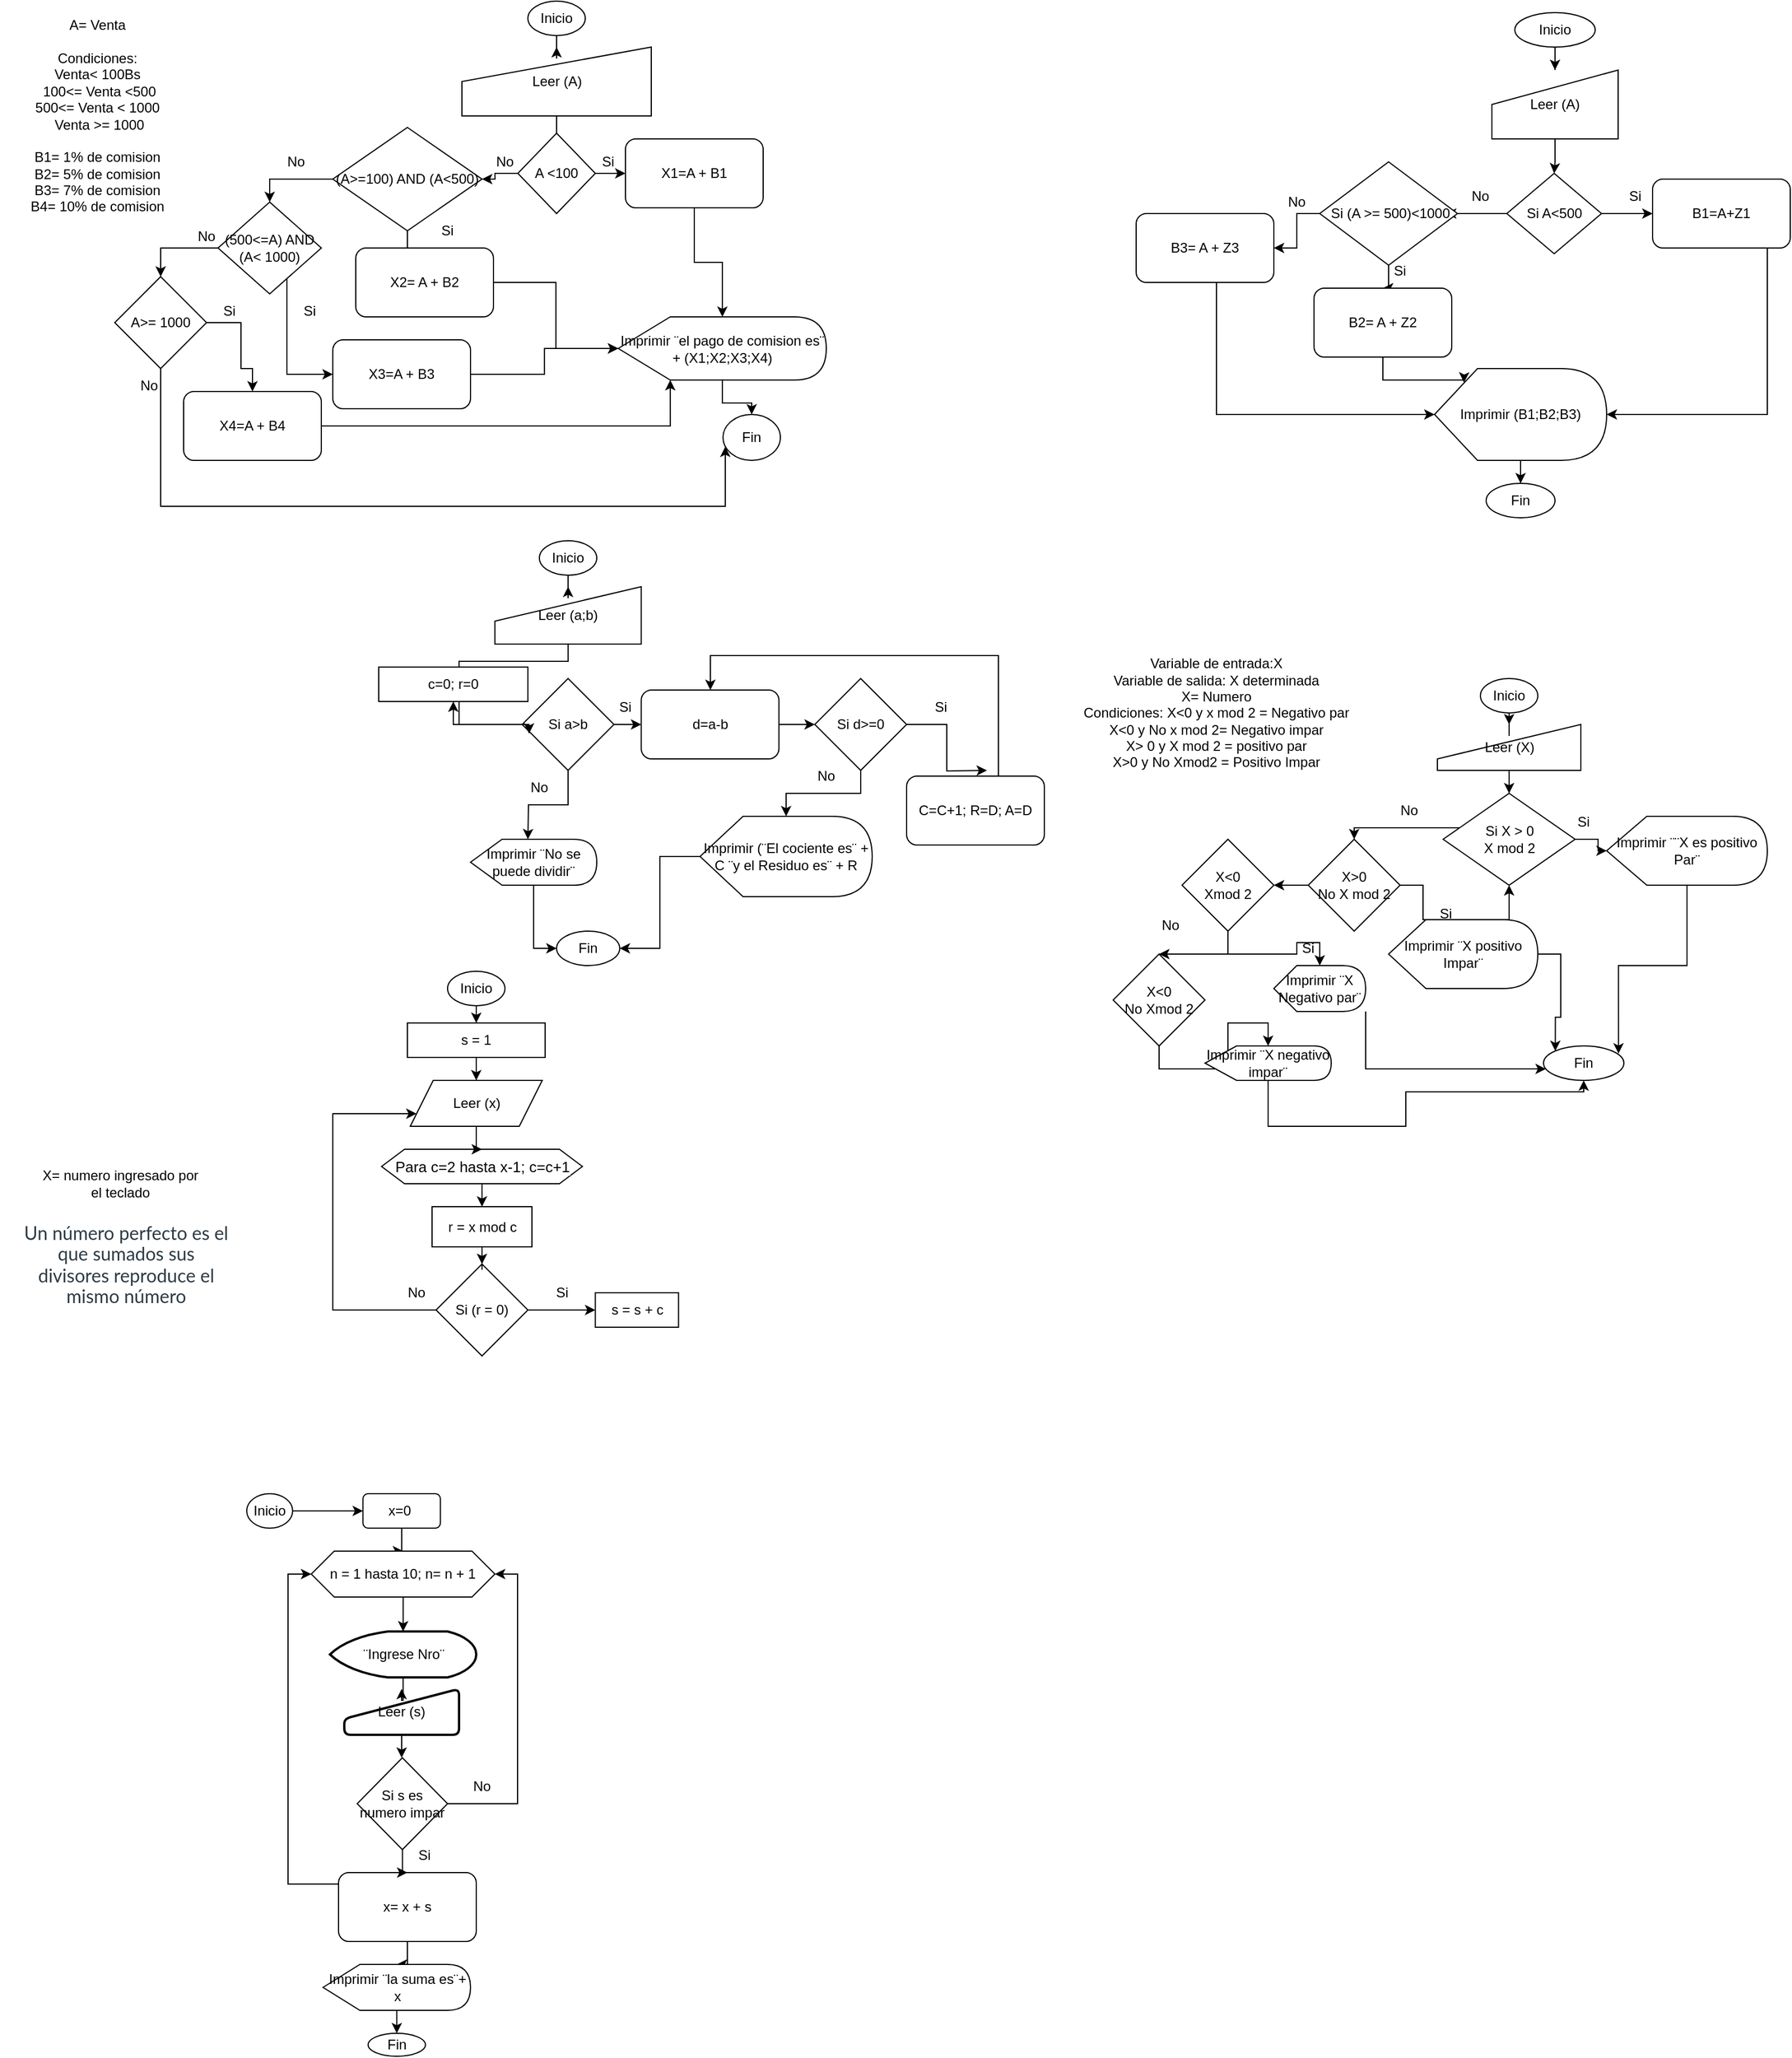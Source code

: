 <mxfile version="16.6.6" type="github">
  <diagram id="kgpKYQtTHZ0yAKxKKP6v" name="Page-1">
    <mxGraphModel dx="2444" dy="422" grid="1" gridSize="10" guides="1" tooltips="1" connect="1" arrows="1" fold="1" page="1" pageScale="1" pageWidth="850" pageHeight="1100" math="0" shadow="0">
      <root>
        <mxCell id="0" />
        <mxCell id="1" parent="0" />
        <mxCell id="ByjbVsPNWMyPK0oeUUoG-3" value="" style="edgeStyle=orthogonalEdgeStyle;rounded=0;orthogonalLoop=1;jettySize=auto;html=1;" parent="1" source="ByjbVsPNWMyPK0oeUUoG-1" target="ByjbVsPNWMyPK0oeUUoG-2" edge="1">
          <mxGeometry relative="1" as="geometry" />
        </mxCell>
        <mxCell id="ByjbVsPNWMyPK0oeUUoG-1" value="Inicio" style="ellipse;whiteSpace=wrap;html=1;" parent="1" vertex="1">
          <mxGeometry x="350" y="10" width="70" height="30" as="geometry" />
        </mxCell>
        <mxCell id="ByjbVsPNWMyPK0oeUUoG-5" value="" style="edgeStyle=orthogonalEdgeStyle;rounded=0;orthogonalLoop=1;jettySize=auto;html=1;" parent="1" source="ByjbVsPNWMyPK0oeUUoG-2" target="ByjbVsPNWMyPK0oeUUoG-4" edge="1">
          <mxGeometry relative="1" as="geometry" />
        </mxCell>
        <mxCell id="ByjbVsPNWMyPK0oeUUoG-2" value="Leer (A)" style="shape=manualInput;whiteSpace=wrap;html=1;" parent="1" vertex="1">
          <mxGeometry x="330" y="60" width="110" height="60" as="geometry" />
        </mxCell>
        <mxCell id="ByjbVsPNWMyPK0oeUUoG-7" value="" style="edgeStyle=orthogonalEdgeStyle;rounded=0;orthogonalLoop=1;jettySize=auto;html=1;" parent="1" source="ByjbVsPNWMyPK0oeUUoG-4" target="ByjbVsPNWMyPK0oeUUoG-6" edge="1">
          <mxGeometry relative="1" as="geometry" />
        </mxCell>
        <mxCell id="ByjbVsPNWMyPK0oeUUoG-9" value="" style="edgeStyle=orthogonalEdgeStyle;rounded=0;orthogonalLoop=1;jettySize=auto;html=1;" parent="1" source="ByjbVsPNWMyPK0oeUUoG-4" edge="1">
          <mxGeometry relative="1" as="geometry">
            <mxPoint x="290" y="185" as="targetPoint" />
          </mxGeometry>
        </mxCell>
        <mxCell id="ByjbVsPNWMyPK0oeUUoG-4" value="Si A&amp;lt;500" style="rhombus;whiteSpace=wrap;html=1;" parent="1" vertex="1">
          <mxGeometry x="343" y="150" width="82.5" height="70" as="geometry" />
        </mxCell>
        <mxCell id="ByjbVsPNWMyPK0oeUUoG-26" style="edgeStyle=orthogonalEdgeStyle;rounded=0;orthogonalLoop=1;jettySize=auto;html=1;entryX=1;entryY=0.5;entryDx=0;entryDy=0;entryPerimeter=0;" parent="1" source="ByjbVsPNWMyPK0oeUUoG-6" target="ByjbVsPNWMyPK0oeUUoG-22" edge="1">
          <mxGeometry relative="1" as="geometry">
            <Array as="points">
              <mxPoint x="570" y="360" />
            </Array>
          </mxGeometry>
        </mxCell>
        <mxCell id="ByjbVsPNWMyPK0oeUUoG-6" value="B1=A+Z1" style="rounded=1;whiteSpace=wrap;html=1;" parent="1" vertex="1">
          <mxGeometry x="470" y="155" width="120" height="60" as="geometry" />
        </mxCell>
        <mxCell id="ByjbVsPNWMyPK0oeUUoG-10" value="No" style="text;html=1;strokeColor=none;fillColor=none;align=center;verticalAlign=middle;whiteSpace=wrap;rounded=0;" parent="1" vertex="1">
          <mxGeometry x="290" y="155" width="60" height="30" as="geometry" />
        </mxCell>
        <mxCell id="ByjbVsPNWMyPK0oeUUoG-12" value="Si" style="text;html=1;strokeColor=none;fillColor=none;align=center;verticalAlign=middle;whiteSpace=wrap;rounded=0;" parent="1" vertex="1">
          <mxGeometry x="425" y="155" width="60" height="30" as="geometry" />
        </mxCell>
        <mxCell id="ByjbVsPNWMyPK0oeUUoG-16" value="" style="edgeStyle=orthogonalEdgeStyle;rounded=0;orthogonalLoop=1;jettySize=auto;html=1;" parent="1" source="ByjbVsPNWMyPK0oeUUoG-14" target="ByjbVsPNWMyPK0oeUUoG-15" edge="1">
          <mxGeometry relative="1" as="geometry" />
        </mxCell>
        <mxCell id="ByjbVsPNWMyPK0oeUUoG-18" value="" style="edgeStyle=orthogonalEdgeStyle;rounded=0;orthogonalLoop=1;jettySize=auto;html=1;" parent="1" source="ByjbVsPNWMyPK0oeUUoG-14" target="ByjbVsPNWMyPK0oeUUoG-17" edge="1">
          <mxGeometry relative="1" as="geometry" />
        </mxCell>
        <mxCell id="ByjbVsPNWMyPK0oeUUoG-14" value="&lt;span&gt;&amp;nbsp;Si (A &amp;gt;= 500)&amp;lt;1000&lt;/span&gt;" style="rhombus;whiteSpace=wrap;html=1;" parent="1" vertex="1">
          <mxGeometry x="180" y="140" width="120" height="90" as="geometry" />
        </mxCell>
        <mxCell id="ByjbVsPNWMyPK0oeUUoG-25" style="edgeStyle=orthogonalEdgeStyle;rounded=0;orthogonalLoop=1;jettySize=auto;html=1;entryX=0.171;entryY=0.153;entryDx=0;entryDy=0;entryPerimeter=0;" parent="1" source="ByjbVsPNWMyPK0oeUUoG-15" target="ByjbVsPNWMyPK0oeUUoG-22" edge="1">
          <mxGeometry relative="1" as="geometry">
            <Array as="points">
              <mxPoint x="235" y="330" />
              <mxPoint x="306" y="330" />
            </Array>
          </mxGeometry>
        </mxCell>
        <mxCell id="ByjbVsPNWMyPK0oeUUoG-15" value="B2= A + Z2" style="rounded=1;whiteSpace=wrap;html=1;" parent="1" vertex="1">
          <mxGeometry x="175" y="250" width="120" height="60" as="geometry" />
        </mxCell>
        <mxCell id="ByjbVsPNWMyPK0oeUUoG-24" style="edgeStyle=orthogonalEdgeStyle;rounded=0;orthogonalLoop=1;jettySize=auto;html=1;entryX=0;entryY=0.5;entryDx=0;entryDy=0;entryPerimeter=0;" parent="1" source="ByjbVsPNWMyPK0oeUUoG-17" target="ByjbVsPNWMyPK0oeUUoG-22" edge="1">
          <mxGeometry relative="1" as="geometry">
            <Array as="points">
              <mxPoint x="90" y="360" />
            </Array>
          </mxGeometry>
        </mxCell>
        <mxCell id="ByjbVsPNWMyPK0oeUUoG-17" value="B3= A + Z3" style="rounded=1;whiteSpace=wrap;html=1;" parent="1" vertex="1">
          <mxGeometry x="20" y="185" width="120" height="60" as="geometry" />
        </mxCell>
        <mxCell id="ByjbVsPNWMyPK0oeUUoG-20" value="Si" style="text;html=1;strokeColor=none;fillColor=none;align=center;verticalAlign=middle;whiteSpace=wrap;rounded=0;" parent="1" vertex="1">
          <mxGeometry x="220" y="220" width="60" height="30" as="geometry" />
        </mxCell>
        <mxCell id="ByjbVsPNWMyPK0oeUUoG-21" value="No" style="text;html=1;strokeColor=none;fillColor=none;align=center;verticalAlign=middle;whiteSpace=wrap;rounded=0;" parent="1" vertex="1">
          <mxGeometry x="130" y="160" width="60" height="30" as="geometry" />
        </mxCell>
        <mxCell id="ByjbVsPNWMyPK0oeUUoG-28" value="" style="edgeStyle=orthogonalEdgeStyle;rounded=0;orthogonalLoop=1;jettySize=auto;html=1;" parent="1" source="ByjbVsPNWMyPK0oeUUoG-22" target="ByjbVsPNWMyPK0oeUUoG-27" edge="1">
          <mxGeometry relative="1" as="geometry" />
        </mxCell>
        <mxCell id="ByjbVsPNWMyPK0oeUUoG-22" value="Imprimir (B1;B2;B3)" style="shape=display;whiteSpace=wrap;html=1;" parent="1" vertex="1">
          <mxGeometry x="280" y="320" width="150" height="80" as="geometry" />
        </mxCell>
        <mxCell id="ByjbVsPNWMyPK0oeUUoG-27" value="Fin" style="ellipse;whiteSpace=wrap;html=1;" parent="1" vertex="1">
          <mxGeometry x="325" y="420" width="60" height="30" as="geometry" />
        </mxCell>
        <mxCell id="4bbGpndZAnQvG1SRmh3T-4" value="" style="edgeStyle=orthogonalEdgeStyle;rounded=0;orthogonalLoop=1;jettySize=auto;html=1;" parent="1" source="4bbGpndZAnQvG1SRmh3T-1" target="4bbGpndZAnQvG1SRmh3T-2" edge="1">
          <mxGeometry relative="1" as="geometry" />
        </mxCell>
        <mxCell id="4bbGpndZAnQvG1SRmh3T-1" value="Inicio" style="ellipse;whiteSpace=wrap;html=1;" parent="1" vertex="1">
          <mxGeometry x="320" y="590" width="50" height="30" as="geometry" />
        </mxCell>
        <mxCell id="4bbGpndZAnQvG1SRmh3T-7" value="" style="edgeStyle=orthogonalEdgeStyle;rounded=0;orthogonalLoop=1;jettySize=auto;html=1;" parent="1" source="4bbGpndZAnQvG1SRmh3T-2" target="4bbGpndZAnQvG1SRmh3T-6" edge="1">
          <mxGeometry relative="1" as="geometry" />
        </mxCell>
        <mxCell id="4bbGpndZAnQvG1SRmh3T-2" value="Leer (X)" style="shape=manualInput;whiteSpace=wrap;html=1;" parent="1" vertex="1">
          <mxGeometry x="282.5" y="630" width="125" height="40" as="geometry" />
        </mxCell>
        <mxCell id="4bbGpndZAnQvG1SRmh3T-5" value="Variable de entrada:X&lt;br&gt;Variable de salida: X determinada&lt;br&gt;X= Numero&lt;br&gt;Condiciones: X&amp;lt;0 y x mod 2 = Negativo par&lt;br&gt;X&amp;lt;0 y No x mod 2= Negativo impar&lt;br&gt;X&amp;gt; 0 y X mod 2 = positivo par&lt;br&gt;X&amp;gt;0 y No Xmod2 = Positivo Impar" style="text;html=1;strokeColor=none;fillColor=none;align=center;verticalAlign=middle;whiteSpace=wrap;rounded=0;" parent="1" vertex="1">
          <mxGeometry x="-50" y="570" width="280" height="100" as="geometry" />
        </mxCell>
        <mxCell id="4bbGpndZAnQvG1SRmh3T-9" value="" style="edgeStyle=orthogonalEdgeStyle;rounded=0;orthogonalLoop=1;jettySize=auto;html=1;" parent="1" source="4bbGpndZAnQvG1SRmh3T-6" target="4bbGpndZAnQvG1SRmh3T-11" edge="1">
          <mxGeometry relative="1" as="geometry">
            <mxPoint x="426" y="740" as="targetPoint" />
          </mxGeometry>
        </mxCell>
        <mxCell id="4bbGpndZAnQvG1SRmh3T-13" value="" style="edgeStyle=orthogonalEdgeStyle;rounded=0;orthogonalLoop=1;jettySize=auto;html=1;" parent="1" source="4bbGpndZAnQvG1SRmh3T-6" target="4bbGpndZAnQvG1SRmh3T-12" edge="1">
          <mxGeometry relative="1" as="geometry">
            <Array as="points">
              <mxPoint x="240" y="720" />
              <mxPoint x="240" y="720" />
            </Array>
          </mxGeometry>
        </mxCell>
        <mxCell id="4bbGpndZAnQvG1SRmh3T-6" value="Si X &amp;gt; 0&lt;br&gt;X mod 2" style="rhombus;whiteSpace=wrap;html=1;" parent="1" vertex="1">
          <mxGeometry x="287.5" y="690" width="115" height="80" as="geometry" />
        </mxCell>
        <mxCell id="4bbGpndZAnQvG1SRmh3T-10" value="Si" style="text;html=1;strokeColor=none;fillColor=none;align=center;verticalAlign=middle;whiteSpace=wrap;rounded=0;" parent="1" vertex="1">
          <mxGeometry x="380" y="700" width="60" height="30" as="geometry" />
        </mxCell>
        <mxCell id="4bbGpndZAnQvG1SRmh3T-35" style="edgeStyle=orthogonalEdgeStyle;rounded=0;orthogonalLoop=1;jettySize=auto;html=1;entryX=0.933;entryY=0.222;entryDx=0;entryDy=0;entryPerimeter=0;" parent="1" source="4bbGpndZAnQvG1SRmh3T-11" target="4bbGpndZAnQvG1SRmh3T-31" edge="1">
          <mxGeometry relative="1" as="geometry" />
        </mxCell>
        <mxCell id="4bbGpndZAnQvG1SRmh3T-11" value="Imprimir ¨¨X es positivo Par¨" style="shape=display;whiteSpace=wrap;html=1;" parent="1" vertex="1">
          <mxGeometry x="430" y="710" width="140" height="60" as="geometry" />
        </mxCell>
        <mxCell id="4bbGpndZAnQvG1SRmh3T-15" value="" style="edgeStyle=orthogonalEdgeStyle;rounded=0;orthogonalLoop=1;jettySize=auto;html=1;" parent="1" source="4bbGpndZAnQvG1SRmh3T-12" target="4bbGpndZAnQvG1SRmh3T-6" edge="1">
          <mxGeometry relative="1" as="geometry">
            <Array as="points">
              <mxPoint x="270" y="770" />
              <mxPoint x="270" y="800" />
              <mxPoint x="345" y="800" />
            </Array>
          </mxGeometry>
        </mxCell>
        <mxCell id="4bbGpndZAnQvG1SRmh3T-21" value="" style="edgeStyle=orthogonalEdgeStyle;rounded=0;orthogonalLoop=1;jettySize=auto;html=1;" parent="1" source="4bbGpndZAnQvG1SRmh3T-12" target="4bbGpndZAnQvG1SRmh3T-16" edge="1">
          <mxGeometry relative="1" as="geometry" />
        </mxCell>
        <mxCell id="4bbGpndZAnQvG1SRmh3T-12" value="X&amp;gt;0&lt;br&gt;No X mod 2" style="rhombus;whiteSpace=wrap;html=1;" parent="1" vertex="1">
          <mxGeometry x="170" y="730" width="80" height="80" as="geometry" />
        </mxCell>
        <mxCell id="4bbGpndZAnQvG1SRmh3T-32" style="edgeStyle=orthogonalEdgeStyle;rounded=0;orthogonalLoop=1;jettySize=auto;html=1;entryX=0;entryY=0;entryDx=0;entryDy=0;" parent="1" source="4bbGpndZAnQvG1SRmh3T-14" target="4bbGpndZAnQvG1SRmh3T-31" edge="1">
          <mxGeometry relative="1" as="geometry" />
        </mxCell>
        <mxCell id="4bbGpndZAnQvG1SRmh3T-14" value="Imprimir ¨X positivo Impar¨" style="shape=display;whiteSpace=wrap;html=1;" parent="1" vertex="1">
          <mxGeometry x="240" y="800" width="130" height="60" as="geometry" />
        </mxCell>
        <mxCell id="4bbGpndZAnQvG1SRmh3T-25" value="" style="edgeStyle=orthogonalEdgeStyle;rounded=0;orthogonalLoop=1;jettySize=auto;html=1;" parent="1" source="4bbGpndZAnQvG1SRmh3T-16" target="4bbGpndZAnQvG1SRmh3T-24" edge="1">
          <mxGeometry relative="1" as="geometry" />
        </mxCell>
        <mxCell id="4bbGpndZAnQvG1SRmh3T-28" style="edgeStyle=orthogonalEdgeStyle;rounded=0;orthogonalLoop=1;jettySize=auto;html=1;" parent="1" source="4bbGpndZAnQvG1SRmh3T-16" target="4bbGpndZAnQvG1SRmh3T-23" edge="1">
          <mxGeometry relative="1" as="geometry" />
        </mxCell>
        <mxCell id="4bbGpndZAnQvG1SRmh3T-16" value="X&amp;lt;0&lt;br&gt;Xmod 2" style="rhombus;whiteSpace=wrap;html=1;" parent="1" vertex="1">
          <mxGeometry x="60" y="730" width="80" height="80" as="geometry" />
        </mxCell>
        <mxCell id="4bbGpndZAnQvG1SRmh3T-17" value="No" style="text;html=1;strokeColor=none;fillColor=none;align=center;verticalAlign=middle;whiteSpace=wrap;rounded=0;" parent="1" vertex="1">
          <mxGeometry x="228" y="690" width="60" height="30" as="geometry" />
        </mxCell>
        <mxCell id="4bbGpndZAnQvG1SRmh3T-20" value="Si" style="text;html=1;strokeColor=none;fillColor=none;align=center;verticalAlign=middle;whiteSpace=wrap;rounded=0;" parent="1" vertex="1">
          <mxGeometry x="260" y="780" width="60" height="30" as="geometry" />
        </mxCell>
        <mxCell id="4bbGpndZAnQvG1SRmh3T-33" style="edgeStyle=orthogonalEdgeStyle;rounded=0;orthogonalLoop=1;jettySize=auto;html=1;" parent="1" source="4bbGpndZAnQvG1SRmh3T-23" target="4bbGpndZAnQvG1SRmh3T-31" edge="1">
          <mxGeometry relative="1" as="geometry">
            <Array as="points">
              <mxPoint x="220" y="930" />
            </Array>
          </mxGeometry>
        </mxCell>
        <mxCell id="4bbGpndZAnQvG1SRmh3T-23" value="Imprimir ¨X Negativo par¨" style="shape=display;whiteSpace=wrap;html=1;" parent="1" vertex="1">
          <mxGeometry x="140" y="840" width="80" height="40" as="geometry" />
        </mxCell>
        <mxCell id="4bbGpndZAnQvG1SRmh3T-30" style="edgeStyle=orthogonalEdgeStyle;rounded=0;orthogonalLoop=1;jettySize=auto;html=1;" parent="1" source="4bbGpndZAnQvG1SRmh3T-24" target="4bbGpndZAnQvG1SRmh3T-29" edge="1">
          <mxGeometry relative="1" as="geometry" />
        </mxCell>
        <mxCell id="4bbGpndZAnQvG1SRmh3T-24" value="X&amp;lt;0&lt;br&gt;No Xmod 2" style="rhombus;whiteSpace=wrap;html=1;" parent="1" vertex="1">
          <mxGeometry y="830" width="80" height="80" as="geometry" />
        </mxCell>
        <mxCell id="4bbGpndZAnQvG1SRmh3T-26" value="No" style="text;html=1;strokeColor=none;fillColor=none;align=center;verticalAlign=middle;whiteSpace=wrap;rounded=0;" parent="1" vertex="1">
          <mxGeometry x="20" y="790" width="60" height="30" as="geometry" />
        </mxCell>
        <mxCell id="4bbGpndZAnQvG1SRmh3T-27" value="Si" style="text;html=1;strokeColor=none;fillColor=none;align=center;verticalAlign=middle;whiteSpace=wrap;rounded=0;" parent="1" vertex="1">
          <mxGeometry x="140" y="810" width="60" height="30" as="geometry" />
        </mxCell>
        <mxCell id="4bbGpndZAnQvG1SRmh3T-34" style="edgeStyle=orthogonalEdgeStyle;rounded=0;orthogonalLoop=1;jettySize=auto;html=1;" parent="1" source="4bbGpndZAnQvG1SRmh3T-29" target="4bbGpndZAnQvG1SRmh3T-31" edge="1">
          <mxGeometry relative="1" as="geometry">
            <Array as="points">
              <mxPoint x="135" y="980" />
              <mxPoint x="255" y="980" />
              <mxPoint x="255" y="950" />
            </Array>
          </mxGeometry>
        </mxCell>
        <mxCell id="4bbGpndZAnQvG1SRmh3T-29" value="Imprimir ¨X negativo impar¨" style="shape=display;whiteSpace=wrap;html=1;" parent="1" vertex="1">
          <mxGeometry x="80" y="910" width="110" height="30" as="geometry" />
        </mxCell>
        <mxCell id="4bbGpndZAnQvG1SRmh3T-31" value="Fin" style="ellipse;whiteSpace=wrap;html=1;" parent="1" vertex="1">
          <mxGeometry x="375" y="910" width="70" height="30" as="geometry" />
        </mxCell>
        <mxCell id="_eo7nYOsgeWWIiObV1oL-4" value="" style="edgeStyle=orthogonalEdgeStyle;rounded=0;orthogonalLoop=1;jettySize=auto;html=1;" parent="1" source="_eo7nYOsgeWWIiObV1oL-1" target="_eo7nYOsgeWWIiObV1oL-3" edge="1">
          <mxGeometry relative="1" as="geometry" />
        </mxCell>
        <mxCell id="_eo7nYOsgeWWIiObV1oL-1" value="Inicio" style="ellipse;whiteSpace=wrap;html=1;" parent="1" vertex="1">
          <mxGeometry x="-500" y="470" width="50" height="30" as="geometry" />
        </mxCell>
        <mxCell id="_eo7nYOsgeWWIiObV1oL-7" value="" style="edgeStyle=orthogonalEdgeStyle;rounded=0;orthogonalLoop=1;jettySize=auto;html=1;entryX=0.5;entryY=1;entryDx=0;entryDy=0;" parent="1" source="_eo7nYOsgeWWIiObV1oL-3" target="_eo7nYOsgeWWIiObV1oL-25" edge="1">
          <mxGeometry relative="1" as="geometry">
            <Array as="points">
              <mxPoint x="-475" y="575" />
              <mxPoint x="-570" y="575" />
              <mxPoint x="-570" y="630" />
              <mxPoint x="-575" y="630" />
            </Array>
          </mxGeometry>
        </mxCell>
        <mxCell id="_eo7nYOsgeWWIiObV1oL-3" value="Leer (a;b)" style="shape=manualInput;whiteSpace=wrap;html=1;" parent="1" vertex="1">
          <mxGeometry x="-538.75" y="510" width="127.5" height="50" as="geometry" />
        </mxCell>
        <mxCell id="_eo7nYOsgeWWIiObV1oL-13" value="" style="edgeStyle=orthogonalEdgeStyle;rounded=0;orthogonalLoop=1;jettySize=auto;html=1;" parent="1" source="_eo7nYOsgeWWIiObV1oL-5" target="_eo7nYOsgeWWIiObV1oL-12" edge="1">
          <mxGeometry relative="1" as="geometry" />
        </mxCell>
        <mxCell id="_eo7nYOsgeWWIiObV1oL-5" value="d=a-b" style="rounded=1;whiteSpace=wrap;html=1;" parent="1" vertex="1">
          <mxGeometry x="-411.25" y="600" width="120" height="60" as="geometry" />
        </mxCell>
        <mxCell id="_eo7nYOsgeWWIiObV1oL-10" value="" style="edgeStyle=orthogonalEdgeStyle;rounded=0;orthogonalLoop=1;jettySize=auto;html=1;" parent="1" source="_eo7nYOsgeWWIiObV1oL-6" target="_eo7nYOsgeWWIiObV1oL-5" edge="1">
          <mxGeometry relative="1" as="geometry" />
        </mxCell>
        <mxCell id="_eo7nYOsgeWWIiObV1oL-21" style="edgeStyle=orthogonalEdgeStyle;rounded=0;orthogonalLoop=1;jettySize=auto;html=1;" parent="1" source="_eo7nYOsgeWWIiObV1oL-6" edge="1">
          <mxGeometry relative="1" as="geometry">
            <mxPoint x="-510" y="730" as="targetPoint" />
          </mxGeometry>
        </mxCell>
        <mxCell id="_eo7nYOsgeWWIiObV1oL-6" value="Si a&amp;gt;b" style="rhombus;whiteSpace=wrap;html=1;" parent="1" vertex="1">
          <mxGeometry x="-515" y="590" width="80" height="80" as="geometry" />
        </mxCell>
        <mxCell id="_eo7nYOsgeWWIiObV1oL-11" value="Si" style="text;html=1;strokeColor=none;fillColor=none;align=center;verticalAlign=middle;whiteSpace=wrap;rounded=0;" parent="1" vertex="1">
          <mxGeometry x="-455" y="600" width="60" height="30" as="geometry" />
        </mxCell>
        <mxCell id="_eo7nYOsgeWWIiObV1oL-15" style="edgeStyle=orthogonalEdgeStyle;rounded=0;orthogonalLoop=1;jettySize=auto;html=1;" parent="1" source="_eo7nYOsgeWWIiObV1oL-12" edge="1">
          <mxGeometry relative="1" as="geometry">
            <mxPoint x="-110" y="670" as="targetPoint" />
          </mxGeometry>
        </mxCell>
        <mxCell id="_eo7nYOsgeWWIiObV1oL-19" value="" style="edgeStyle=orthogonalEdgeStyle;rounded=0;orthogonalLoop=1;jettySize=auto;html=1;" parent="1" source="_eo7nYOsgeWWIiObV1oL-12" target="_eo7nYOsgeWWIiObV1oL-18" edge="1">
          <mxGeometry relative="1" as="geometry" />
        </mxCell>
        <mxCell id="_eo7nYOsgeWWIiObV1oL-12" value="Si d&amp;gt;=0" style="rhombus;whiteSpace=wrap;html=1;" parent="1" vertex="1">
          <mxGeometry x="-260" y="590" width="80" height="80" as="geometry" />
        </mxCell>
        <mxCell id="_eo7nYOsgeWWIiObV1oL-16" style="edgeStyle=orthogonalEdgeStyle;rounded=0;orthogonalLoop=1;jettySize=auto;html=1;" parent="1" source="_eo7nYOsgeWWIiObV1oL-14" edge="1">
          <mxGeometry relative="1" as="geometry">
            <mxPoint x="-351" y="600" as="targetPoint" />
            <Array as="points">
              <mxPoint x="-100" y="570" />
              <mxPoint x="-351" y="570" />
              <mxPoint x="-351" y="600" />
            </Array>
          </mxGeometry>
        </mxCell>
        <mxCell id="_eo7nYOsgeWWIiObV1oL-14" value="C=C+1; R=D; A=D" style="rounded=1;whiteSpace=wrap;html=1;" parent="1" vertex="1">
          <mxGeometry x="-180" y="675" width="120" height="60" as="geometry" />
        </mxCell>
        <mxCell id="_eo7nYOsgeWWIiObV1oL-17" value="Si" style="text;html=1;strokeColor=none;fillColor=none;align=center;verticalAlign=middle;whiteSpace=wrap;rounded=0;" parent="1" vertex="1">
          <mxGeometry x="-180" y="600" width="60" height="30" as="geometry" />
        </mxCell>
        <mxCell id="_eo7nYOsgeWWIiObV1oL-22" style="edgeStyle=orthogonalEdgeStyle;rounded=0;orthogonalLoop=1;jettySize=auto;html=1;entryX=1;entryY=0.5;entryDx=0;entryDy=0;" parent="1" source="_eo7nYOsgeWWIiObV1oL-18" target="_eo7nYOsgeWWIiObV1oL-20" edge="1">
          <mxGeometry relative="1" as="geometry" />
        </mxCell>
        <mxCell id="_eo7nYOsgeWWIiObV1oL-18" value="Imprimir (¨El cociente es¨ + C ¨y el Residuo es¨ + R" style="shape=display;whiteSpace=wrap;html=1;" parent="1" vertex="1">
          <mxGeometry x="-360" y="710" width="150" height="70" as="geometry" />
        </mxCell>
        <mxCell id="_eo7nYOsgeWWIiObV1oL-20" value="Fin" style="ellipse;whiteSpace=wrap;html=1;" parent="1" vertex="1">
          <mxGeometry x="-485" y="810" width="55" height="30" as="geometry" />
        </mxCell>
        <mxCell id="_eo7nYOsgeWWIiObV1oL-23" value="No" style="text;html=1;strokeColor=none;fillColor=none;align=center;verticalAlign=middle;whiteSpace=wrap;rounded=0;" parent="1" vertex="1">
          <mxGeometry x="-530" y="670" width="60" height="30" as="geometry" />
        </mxCell>
        <mxCell id="_eo7nYOsgeWWIiObV1oL-24" value="No" style="text;html=1;strokeColor=none;fillColor=none;align=center;verticalAlign=middle;whiteSpace=wrap;rounded=0;" parent="1" vertex="1">
          <mxGeometry x="-280" y="660" width="60" height="30" as="geometry" />
        </mxCell>
        <mxCell id="_eo7nYOsgeWWIiObV1oL-26" style="edgeStyle=orthogonalEdgeStyle;rounded=0;orthogonalLoop=1;jettySize=auto;html=1;entryX=0.075;entryY=0.6;entryDx=0;entryDy=0;entryPerimeter=0;" parent="1" source="_eo7nYOsgeWWIiObV1oL-25" target="_eo7nYOsgeWWIiObV1oL-6" edge="1">
          <mxGeometry relative="1" as="geometry" />
        </mxCell>
        <mxCell id="_eo7nYOsgeWWIiObV1oL-25" value="c=0; r=0" style="rounded=0;whiteSpace=wrap;html=1;" parent="1" vertex="1">
          <mxGeometry x="-640" y="580" width="130" height="30" as="geometry" />
        </mxCell>
        <mxCell id="_eo7nYOsgeWWIiObV1oL-28" style="edgeStyle=orthogonalEdgeStyle;rounded=0;orthogonalLoop=1;jettySize=auto;html=1;entryX=0;entryY=0.5;entryDx=0;entryDy=0;" parent="1" source="_eo7nYOsgeWWIiObV1oL-27" target="_eo7nYOsgeWWIiObV1oL-20" edge="1">
          <mxGeometry relative="1" as="geometry" />
        </mxCell>
        <mxCell id="_eo7nYOsgeWWIiObV1oL-27" value="Imprimir ¨No se puede dividir¨" style="shape=display;whiteSpace=wrap;html=1;" parent="1" vertex="1">
          <mxGeometry x="-560" y="730" width="110" height="40" as="geometry" />
        </mxCell>
        <mxCell id="_eo7nYOsgeWWIiObV1oL-31" value="" style="edgeStyle=orthogonalEdgeStyle;rounded=0;orthogonalLoop=1;jettySize=auto;html=1;" parent="1" source="_eo7nYOsgeWWIiObV1oL-29" edge="1">
          <mxGeometry relative="1" as="geometry">
            <mxPoint x="-485" y="40" as="targetPoint" />
          </mxGeometry>
        </mxCell>
        <mxCell id="_eo7nYOsgeWWIiObV1oL-29" value="Inicio" style="ellipse;whiteSpace=wrap;html=1;" parent="1" vertex="1">
          <mxGeometry x="-510" width="50" height="30" as="geometry" />
        </mxCell>
        <mxCell id="_eo7nYOsgeWWIiObV1oL-34" value="A= Venta&lt;br&gt;&lt;br&gt;Condiciones: &lt;br&gt;Venta&amp;lt; 100Bs&lt;br&gt;&amp;nbsp;100&amp;lt;= Venta &amp;lt;500&lt;br&gt;500&amp;lt;= Venta &amp;lt; 1000&lt;br&gt;&amp;nbsp;Venta &amp;gt;= 1000&lt;br&gt;&lt;br&gt;B1= 1% de comision&lt;br&gt;B2= 5% de comision&lt;br&gt;B3= 7% de comision&lt;br&gt;B4= 10% de comision" style="text;html=1;strokeColor=none;fillColor=none;align=center;verticalAlign=middle;whiteSpace=wrap;rounded=0;" parent="1" vertex="1">
          <mxGeometry x="-970" y="70" width="170" height="60" as="geometry" />
        </mxCell>
        <mxCell id="_eo7nYOsgeWWIiObV1oL-37" value="" style="edgeStyle=orthogonalEdgeStyle;rounded=0;orthogonalLoop=1;jettySize=auto;html=1;" parent="1" source="_eo7nYOsgeWWIiObV1oL-35" target="_eo7nYOsgeWWIiObV1oL-36" edge="1">
          <mxGeometry relative="1" as="geometry" />
        </mxCell>
        <mxCell id="_eo7nYOsgeWWIiObV1oL-35" value="Leer (A)" style="shape=manualInput;whiteSpace=wrap;html=1;" parent="1" vertex="1">
          <mxGeometry x="-567.5" y="40" width="165" height="60" as="geometry" />
        </mxCell>
        <mxCell id="_eo7nYOsgeWWIiObV1oL-39" value="" style="edgeStyle=orthogonalEdgeStyle;rounded=0;orthogonalLoop=1;jettySize=auto;html=1;" parent="1" source="_eo7nYOsgeWWIiObV1oL-36" target="_eo7nYOsgeWWIiObV1oL-38" edge="1">
          <mxGeometry relative="1" as="geometry" />
        </mxCell>
        <mxCell id="_eo7nYOsgeWWIiObV1oL-43" value="" style="edgeStyle=orthogonalEdgeStyle;rounded=0;orthogonalLoop=1;jettySize=auto;html=1;" parent="1" source="_eo7nYOsgeWWIiObV1oL-36" target="_eo7nYOsgeWWIiObV1oL-42" edge="1">
          <mxGeometry relative="1" as="geometry" />
        </mxCell>
        <mxCell id="_eo7nYOsgeWWIiObV1oL-36" value="A &amp;lt;100" style="rhombus;whiteSpace=wrap;html=1;" parent="1" vertex="1">
          <mxGeometry x="-518.75" y="115" width="67.5" height="70" as="geometry" />
        </mxCell>
        <mxCell id="_eo7nYOsgeWWIiObV1oL-46" value="" style="edgeStyle=orthogonalEdgeStyle;rounded=0;orthogonalLoop=1;jettySize=auto;html=1;" parent="1" source="_eo7nYOsgeWWIiObV1oL-38" target="_eo7nYOsgeWWIiObV1oL-45" edge="1">
          <mxGeometry relative="1" as="geometry" />
        </mxCell>
        <mxCell id="_eo7nYOsgeWWIiObV1oL-48" style="edgeStyle=orthogonalEdgeStyle;rounded=0;orthogonalLoop=1;jettySize=auto;html=1;entryX=0.5;entryY=0;entryDx=0;entryDy=0;" parent="1" source="_eo7nYOsgeWWIiObV1oL-38" target="_eo7nYOsgeWWIiObV1oL-47" edge="1">
          <mxGeometry relative="1" as="geometry" />
        </mxCell>
        <mxCell id="_eo7nYOsgeWWIiObV1oL-38" value="(A&amp;gt;=100) AND (A&amp;lt;500)" style="rhombus;whiteSpace=wrap;html=1;" parent="1" vertex="1">
          <mxGeometry x="-680" y="110" width="130" height="90" as="geometry" />
        </mxCell>
        <mxCell id="_eo7nYOsgeWWIiObV1oL-40" value="No" style="text;html=1;strokeColor=none;fillColor=none;align=center;verticalAlign=middle;whiteSpace=wrap;rounded=0;" parent="1" vertex="1">
          <mxGeometry x="-560" y="125" width="60" height="30" as="geometry" />
        </mxCell>
        <mxCell id="_eo7nYOsgeWWIiObV1oL-60" style="edgeStyle=orthogonalEdgeStyle;rounded=0;orthogonalLoop=1;jettySize=auto;html=1;" parent="1" source="_eo7nYOsgeWWIiObV1oL-42" target="_eo7nYOsgeWWIiObV1oL-59" edge="1">
          <mxGeometry relative="1" as="geometry" />
        </mxCell>
        <mxCell id="_eo7nYOsgeWWIiObV1oL-42" value="X1=A + B1" style="rounded=1;whiteSpace=wrap;html=1;" parent="1" vertex="1">
          <mxGeometry x="-425" y="120" width="120" height="60" as="geometry" />
        </mxCell>
        <mxCell id="_eo7nYOsgeWWIiObV1oL-44" value="Si" style="text;html=1;strokeColor=none;fillColor=none;align=center;verticalAlign=middle;whiteSpace=wrap;rounded=0;" parent="1" vertex="1">
          <mxGeometry x="-470" y="125" width="60" height="30" as="geometry" />
        </mxCell>
        <mxCell id="_eo7nYOsgeWWIiObV1oL-61" style="edgeStyle=orthogonalEdgeStyle;rounded=0;orthogonalLoop=1;jettySize=auto;html=1;" parent="1" source="_eo7nYOsgeWWIiObV1oL-45" target="_eo7nYOsgeWWIiObV1oL-59" edge="1">
          <mxGeometry relative="1" as="geometry" />
        </mxCell>
        <mxCell id="_eo7nYOsgeWWIiObV1oL-45" value="X2= A + B2" style="rounded=1;whiteSpace=wrap;html=1;" parent="1" vertex="1">
          <mxGeometry x="-660" y="215" width="120" height="60" as="geometry" />
        </mxCell>
        <mxCell id="_eo7nYOsgeWWIiObV1oL-52" value="" style="edgeStyle=orthogonalEdgeStyle;rounded=0;orthogonalLoop=1;jettySize=auto;html=1;" parent="1" source="_eo7nYOsgeWWIiObV1oL-47" target="_eo7nYOsgeWWIiObV1oL-51" edge="1">
          <mxGeometry relative="1" as="geometry">
            <Array as="points">
              <mxPoint x="-720" y="325" />
            </Array>
          </mxGeometry>
        </mxCell>
        <mxCell id="_eo7nYOsgeWWIiObV1oL-55" style="edgeStyle=orthogonalEdgeStyle;rounded=0;orthogonalLoop=1;jettySize=auto;html=1;entryX=0.5;entryY=0;entryDx=0;entryDy=0;" parent="1" source="_eo7nYOsgeWWIiObV1oL-47" target="_eo7nYOsgeWWIiObV1oL-54" edge="1">
          <mxGeometry relative="1" as="geometry" />
        </mxCell>
        <mxCell id="_eo7nYOsgeWWIiObV1oL-47" value="(500&amp;lt;=A) AND (A&amp;lt; 1000)" style="rhombus;whiteSpace=wrap;html=1;" parent="1" vertex="1">
          <mxGeometry x="-780" y="175" width="90" height="80" as="geometry" />
        </mxCell>
        <mxCell id="_eo7nYOsgeWWIiObV1oL-49" value="No" style="text;html=1;strokeColor=none;fillColor=none;align=center;verticalAlign=middle;whiteSpace=wrap;rounded=0;" parent="1" vertex="1">
          <mxGeometry x="-742.5" y="125" width="60" height="30" as="geometry" />
        </mxCell>
        <mxCell id="_eo7nYOsgeWWIiObV1oL-50" value="Si" style="text;html=1;strokeColor=none;fillColor=none;align=center;verticalAlign=middle;whiteSpace=wrap;rounded=0;" parent="1" vertex="1">
          <mxGeometry x="-610" y="185" width="60" height="30" as="geometry" />
        </mxCell>
        <mxCell id="_eo7nYOsgeWWIiObV1oL-62" style="edgeStyle=orthogonalEdgeStyle;rounded=0;orthogonalLoop=1;jettySize=auto;html=1;" parent="1" source="_eo7nYOsgeWWIiObV1oL-51" target="_eo7nYOsgeWWIiObV1oL-59" edge="1">
          <mxGeometry relative="1" as="geometry" />
        </mxCell>
        <mxCell id="_eo7nYOsgeWWIiObV1oL-51" value="X3=A + B3" style="rounded=1;whiteSpace=wrap;html=1;" parent="1" vertex="1">
          <mxGeometry x="-680" y="295" width="120" height="60" as="geometry" />
        </mxCell>
        <mxCell id="_eo7nYOsgeWWIiObV1oL-53" style="edgeStyle=orthogonalEdgeStyle;rounded=0;orthogonalLoop=1;jettySize=auto;html=1;exitX=0.5;exitY=1;exitDx=0;exitDy=0;" parent="1" source="_eo7nYOsgeWWIiObV1oL-34" target="_eo7nYOsgeWWIiObV1oL-34" edge="1">
          <mxGeometry relative="1" as="geometry" />
        </mxCell>
        <mxCell id="_eo7nYOsgeWWIiObV1oL-58" style="edgeStyle=orthogonalEdgeStyle;rounded=0;orthogonalLoop=1;jettySize=auto;html=1;" parent="1" source="_eo7nYOsgeWWIiObV1oL-54" target="_eo7nYOsgeWWIiObV1oL-56" edge="1">
          <mxGeometry relative="1" as="geometry">
            <Array as="points">
              <mxPoint x="-760" y="280" />
              <mxPoint x="-760" y="320" />
              <mxPoint x="-750" y="320" />
            </Array>
          </mxGeometry>
        </mxCell>
        <mxCell id="_eo7nYOsgeWWIiObV1oL-66" style="edgeStyle=orthogonalEdgeStyle;rounded=0;orthogonalLoop=1;jettySize=auto;html=1;entryX=0.04;entryY=0.7;entryDx=0;entryDy=0;entryPerimeter=0;" parent="1" source="_eo7nYOsgeWWIiObV1oL-54" target="_eo7nYOsgeWWIiObV1oL-64" edge="1">
          <mxGeometry relative="1" as="geometry">
            <Array as="points">
              <mxPoint x="-830" y="440" />
              <mxPoint x="-338" y="440" />
            </Array>
          </mxGeometry>
        </mxCell>
        <mxCell id="_eo7nYOsgeWWIiObV1oL-54" value="A&amp;gt;= 1000" style="rhombus;whiteSpace=wrap;html=1;" parent="1" vertex="1">
          <mxGeometry x="-870" y="240" width="80" height="80" as="geometry" />
        </mxCell>
        <mxCell id="_eo7nYOsgeWWIiObV1oL-63" style="edgeStyle=orthogonalEdgeStyle;rounded=0;orthogonalLoop=1;jettySize=auto;html=1;entryX=0;entryY=0;entryDx=45.312;entryDy=55;entryPerimeter=0;" parent="1" source="_eo7nYOsgeWWIiObV1oL-56" target="_eo7nYOsgeWWIiObV1oL-59" edge="1">
          <mxGeometry relative="1" as="geometry" />
        </mxCell>
        <mxCell id="_eo7nYOsgeWWIiObV1oL-56" value="X4=A + B4" style="rounded=1;whiteSpace=wrap;html=1;" parent="1" vertex="1">
          <mxGeometry x="-810" y="340" width="120" height="60" as="geometry" />
        </mxCell>
        <mxCell id="_eo7nYOsgeWWIiObV1oL-65" value="" style="edgeStyle=orthogonalEdgeStyle;rounded=0;orthogonalLoop=1;jettySize=auto;html=1;" parent="1" source="_eo7nYOsgeWWIiObV1oL-59" target="_eo7nYOsgeWWIiObV1oL-64" edge="1">
          <mxGeometry relative="1" as="geometry" />
        </mxCell>
        <mxCell id="_eo7nYOsgeWWIiObV1oL-59" value="Imprimir ¨el pago de comision es¨ + (X1;X2;X3;X4)" style="shape=display;whiteSpace=wrap;html=1;" parent="1" vertex="1">
          <mxGeometry x="-431.25" y="275" width="181.25" height="55" as="geometry" />
        </mxCell>
        <mxCell id="_eo7nYOsgeWWIiObV1oL-64" value="Fin" style="ellipse;whiteSpace=wrap;html=1;" parent="1" vertex="1">
          <mxGeometry x="-340" y="360" width="50" height="40" as="geometry" />
        </mxCell>
        <mxCell id="_eo7nYOsgeWWIiObV1oL-67" value="Si" style="text;html=1;strokeColor=none;fillColor=none;align=center;verticalAlign=middle;whiteSpace=wrap;rounded=0;" parent="1" vertex="1">
          <mxGeometry x="-730" y="255" width="60" height="30" as="geometry" />
        </mxCell>
        <mxCell id="_eo7nYOsgeWWIiObV1oL-68" value="No" style="text;html=1;strokeColor=none;fillColor=none;align=center;verticalAlign=middle;whiteSpace=wrap;rounded=0;" parent="1" vertex="1">
          <mxGeometry x="-820" y="190" width="60" height="30" as="geometry" />
        </mxCell>
        <mxCell id="_eo7nYOsgeWWIiObV1oL-69" value="Si" style="text;html=1;strokeColor=none;fillColor=none;align=center;verticalAlign=middle;whiteSpace=wrap;rounded=0;" parent="1" vertex="1">
          <mxGeometry x="-800" y="255" width="60" height="30" as="geometry" />
        </mxCell>
        <mxCell id="_eo7nYOsgeWWIiObV1oL-70" value="No" style="text;html=1;strokeColor=none;fillColor=none;align=center;verticalAlign=middle;whiteSpace=wrap;rounded=0;" parent="1" vertex="1">
          <mxGeometry x="-870" y="320" width="60" height="30" as="geometry" />
        </mxCell>
        <mxCell id="_eo7nYOsgeWWIiObV1oL-74" value="" style="edgeStyle=orthogonalEdgeStyle;rounded=0;orthogonalLoop=1;jettySize=auto;html=1;" parent="1" source="_eo7nYOsgeWWIiObV1oL-71" target="_eo7nYOsgeWWIiObV1oL-73" edge="1">
          <mxGeometry relative="1" as="geometry" />
        </mxCell>
        <mxCell id="_eo7nYOsgeWWIiObV1oL-71" value="Inicio" style="ellipse;whiteSpace=wrap;html=1;" parent="1" vertex="1">
          <mxGeometry x="-580" y="845" width="50" height="30" as="geometry" />
        </mxCell>
        <mxCell id="hFnwkIkl8yUfg50oXeQH-15" value="" style="edgeStyle=orthogonalEdgeStyle;rounded=0;orthogonalLoop=1;jettySize=auto;html=1;entryX=0.5;entryY=0;entryDx=0;entryDy=0;" edge="1" parent="1" source="_eo7nYOsgeWWIiObV1oL-73" target="_eo7nYOsgeWWIiObV1oL-75">
          <mxGeometry relative="1" as="geometry" />
        </mxCell>
        <mxCell id="_eo7nYOsgeWWIiObV1oL-73" value="s = 1" style="rounded=0;whiteSpace=wrap;html=1;" parent="1" vertex="1">
          <mxGeometry x="-615" y="890" width="120" height="30" as="geometry" />
        </mxCell>
        <mxCell id="_eo7nYOsgeWWIiObV1oL-77" value="&lt;span style=&quot;font-size: 12.0pt ; line-height: 107% ; font-family: &amp;#34;lato&amp;#34; , sans-serif ; color: #2d3b45&quot;&gt;Un número perfecto es el que sumados sus divisores reproduce el mismo número&lt;/span&gt;" style="text;html=1;strokeColor=none;fillColor=none;align=center;verticalAlign=middle;whiteSpace=wrap;rounded=0;" parent="1" vertex="1">
          <mxGeometry x="-950" y="1060" width="180" height="80" as="geometry" />
        </mxCell>
        <mxCell id="hFnwkIkl8yUfg50oXeQH-14" value="" style="edgeStyle=orthogonalEdgeStyle;rounded=0;orthogonalLoop=1;jettySize=auto;html=1;" edge="1" parent="1" source="_eo7nYOsgeWWIiObV1oL-79" target="hFnwkIkl8yUfg50oXeQH-13">
          <mxGeometry relative="1" as="geometry" />
        </mxCell>
        <mxCell id="hFnwkIkl8yUfg50oXeQH-18" style="edgeStyle=orthogonalEdgeStyle;rounded=0;orthogonalLoop=1;jettySize=auto;html=1;entryX=0;entryY=0.75;entryDx=0;entryDy=0;" edge="1" parent="1" source="_eo7nYOsgeWWIiObV1oL-79" target="_eo7nYOsgeWWIiObV1oL-75">
          <mxGeometry relative="1" as="geometry">
            <Array as="points">
              <mxPoint x="-680" y="1140" />
              <mxPoint x="-680" y="969" />
            </Array>
          </mxGeometry>
        </mxCell>
        <mxCell id="_eo7nYOsgeWWIiObV1oL-79" value="Si (r = 0)" style="rhombus;whiteSpace=wrap;html=1;" parent="1" vertex="1">
          <mxGeometry x="-590" y="1100" width="80" height="80" as="geometry" />
        </mxCell>
        <mxCell id="_eo7nYOsgeWWIiObV1oL-82" value="X= numero ingresado por el teclado" style="text;html=1;strokeColor=none;fillColor=none;align=center;verticalAlign=middle;whiteSpace=wrap;rounded=0;" parent="1" vertex="1">
          <mxGeometry x="-940" y="1010" width="150" height="40" as="geometry" />
        </mxCell>
        <mxCell id="_eo7nYOsgeWWIiObV1oL-96" value="" style="edgeStyle=orthogonalEdgeStyle;rounded=0;orthogonalLoop=1;jettySize=auto;html=1;" parent="1" source="_eo7nYOsgeWWIiObV1oL-93" target="_eo7nYOsgeWWIiObV1oL-94" edge="1">
          <mxGeometry relative="1" as="geometry" />
        </mxCell>
        <mxCell id="_eo7nYOsgeWWIiObV1oL-93" value="Inicio" style="ellipse;whiteSpace=wrap;html=1;" parent="1" vertex="1">
          <mxGeometry x="-755" y="1300" width="40" height="30" as="geometry" />
        </mxCell>
        <mxCell id="_eo7nYOsgeWWIiObV1oL-99" value="" style="edgeStyle=orthogonalEdgeStyle;rounded=0;orthogonalLoop=1;jettySize=auto;html=1;" parent="1" source="_eo7nYOsgeWWIiObV1oL-94" target="_eo7nYOsgeWWIiObV1oL-98" edge="1">
          <mxGeometry relative="1" as="geometry" />
        </mxCell>
        <mxCell id="_eo7nYOsgeWWIiObV1oL-94" value="x=0&amp;nbsp;" style="rounded=1;whiteSpace=wrap;html=1;" parent="1" vertex="1">
          <mxGeometry x="-653.75" y="1300" width="67.5" height="30" as="geometry" />
        </mxCell>
        <mxCell id="_eo7nYOsgeWWIiObV1oL-104" value="" style="edgeStyle=orthogonalEdgeStyle;rounded=0;orthogonalLoop=1;jettySize=auto;html=1;" parent="1" source="_eo7nYOsgeWWIiObV1oL-98" target="_eo7nYOsgeWWIiObV1oL-102" edge="1">
          <mxGeometry relative="1" as="geometry" />
        </mxCell>
        <mxCell id="_eo7nYOsgeWWIiObV1oL-98" value="n = 1 hasta 10; n= n + 1" style="shape=hexagon;perimeter=hexagonPerimeter2;whiteSpace=wrap;html=1;fixedSize=1;" parent="1" vertex="1">
          <mxGeometry x="-698.75" y="1350" width="160" height="40" as="geometry" />
        </mxCell>
        <mxCell id="_eo7nYOsgeWWIiObV1oL-106" value="" style="edgeStyle=orthogonalEdgeStyle;rounded=0;orthogonalLoop=1;jettySize=auto;html=1;" parent="1" source="_eo7nYOsgeWWIiObV1oL-102" target="_eo7nYOsgeWWIiObV1oL-105" edge="1">
          <mxGeometry relative="1" as="geometry" />
        </mxCell>
        <mxCell id="_eo7nYOsgeWWIiObV1oL-102" value="¨Ingrese Nro¨" style="strokeWidth=2;html=1;shape=mxgraph.flowchart.display;whiteSpace=wrap;" parent="1" vertex="1">
          <mxGeometry x="-682.5" y="1420" width="127.5" height="40" as="geometry" />
        </mxCell>
        <mxCell id="_eo7nYOsgeWWIiObV1oL-109" value="" style="edgeStyle=orthogonalEdgeStyle;rounded=0;orthogonalLoop=1;jettySize=auto;html=1;" parent="1" source="_eo7nYOsgeWWIiObV1oL-105" target="_eo7nYOsgeWWIiObV1oL-108" edge="1">
          <mxGeometry relative="1" as="geometry" />
        </mxCell>
        <mxCell id="_eo7nYOsgeWWIiObV1oL-105" value="Leer (s)" style="html=1;strokeWidth=2;shape=manualInput;whiteSpace=wrap;rounded=1;size=26;arcSize=11;" parent="1" vertex="1">
          <mxGeometry x="-670" y="1470" width="100" height="40" as="geometry" />
        </mxCell>
        <mxCell id="_eo7nYOsgeWWIiObV1oL-113" style="edgeStyle=orthogonalEdgeStyle;rounded=0;orthogonalLoop=1;jettySize=auto;html=1;entryX=0;entryY=0.5;entryDx=0;entryDy=0;" parent="1" source="_eo7nYOsgeWWIiObV1oL-107" target="_eo7nYOsgeWWIiObV1oL-98" edge="1">
          <mxGeometry relative="1" as="geometry">
            <Array as="points">
              <mxPoint x="-719" y="1640" />
              <mxPoint x="-719" y="1370" />
            </Array>
          </mxGeometry>
        </mxCell>
        <mxCell id="_eo7nYOsgeWWIiObV1oL-116" value="" style="edgeStyle=orthogonalEdgeStyle;rounded=0;orthogonalLoop=1;jettySize=auto;html=1;" parent="1" source="_eo7nYOsgeWWIiObV1oL-107" target="_eo7nYOsgeWWIiObV1oL-115" edge="1">
          <mxGeometry relative="1" as="geometry" />
        </mxCell>
        <mxCell id="_eo7nYOsgeWWIiObV1oL-107" value="x= x + s" style="rounded=1;whiteSpace=wrap;html=1;" parent="1" vertex="1">
          <mxGeometry x="-675" y="1630" width="120" height="60" as="geometry" />
        </mxCell>
        <mxCell id="_eo7nYOsgeWWIiObV1oL-110" style="edgeStyle=orthogonalEdgeStyle;rounded=0;orthogonalLoop=1;jettySize=auto;html=1;entryX=1;entryY=0.5;entryDx=0;entryDy=0;" parent="1" source="_eo7nYOsgeWWIiObV1oL-108" target="_eo7nYOsgeWWIiObV1oL-98" edge="1">
          <mxGeometry relative="1" as="geometry">
            <Array as="points">
              <mxPoint x="-519" y="1570" />
              <mxPoint x="-519" y="1370" />
            </Array>
          </mxGeometry>
        </mxCell>
        <mxCell id="_eo7nYOsgeWWIiObV1oL-112" value="" style="edgeStyle=orthogonalEdgeStyle;rounded=0;orthogonalLoop=1;jettySize=auto;html=1;" parent="1" source="_eo7nYOsgeWWIiObV1oL-108" target="_eo7nYOsgeWWIiObV1oL-107" edge="1">
          <mxGeometry relative="1" as="geometry" />
        </mxCell>
        <mxCell id="_eo7nYOsgeWWIiObV1oL-108" value="Si s es numero impar" style="rhombus;whiteSpace=wrap;html=1;" parent="1" vertex="1">
          <mxGeometry x="-658.75" y="1530" width="78.75" height="80" as="geometry" />
        </mxCell>
        <mxCell id="_eo7nYOsgeWWIiObV1oL-111" value="No" style="text;html=1;strokeColor=none;fillColor=none;align=center;verticalAlign=middle;whiteSpace=wrap;rounded=0;" parent="1" vertex="1">
          <mxGeometry x="-580" y="1540" width="60" height="30" as="geometry" />
        </mxCell>
        <mxCell id="_eo7nYOsgeWWIiObV1oL-114" value="Si" style="text;html=1;strokeColor=none;fillColor=none;align=center;verticalAlign=middle;whiteSpace=wrap;rounded=0;" parent="1" vertex="1">
          <mxGeometry x="-630" y="1600" width="60" height="30" as="geometry" />
        </mxCell>
        <mxCell id="_eo7nYOsgeWWIiObV1oL-119" value="" style="edgeStyle=orthogonalEdgeStyle;rounded=0;orthogonalLoop=1;jettySize=auto;html=1;" parent="1" source="_eo7nYOsgeWWIiObV1oL-115" target="_eo7nYOsgeWWIiObV1oL-117" edge="1">
          <mxGeometry relative="1" as="geometry" />
        </mxCell>
        <mxCell id="_eo7nYOsgeWWIiObV1oL-115" value="Imprimir ¨la suma es¨+ x" style="shape=display;whiteSpace=wrap;html=1;" parent="1" vertex="1">
          <mxGeometry x="-688.5" y="1710" width="128.5" height="40" as="geometry" />
        </mxCell>
        <mxCell id="_eo7nYOsgeWWIiObV1oL-117" value="Fin" style="ellipse;whiteSpace=wrap;html=1;" parent="1" vertex="1">
          <mxGeometry x="-649.25" y="1770" width="50" height="20" as="geometry" />
        </mxCell>
        <mxCell id="hFnwkIkl8yUfg50oXeQH-11" value="" style="edgeStyle=orthogonalEdgeStyle;rounded=0;orthogonalLoop=1;jettySize=auto;html=1;" edge="1" parent="1" source="hFnwkIkl8yUfg50oXeQH-1" target="hFnwkIkl8yUfg50oXeQH-9">
          <mxGeometry relative="1" as="geometry" />
        </mxCell>
        <mxCell id="hFnwkIkl8yUfg50oXeQH-1" value="&lt;span style=&quot;font-family: &amp;#34;arial&amp;#34; ; font-size: 13px ; text-align: left ; background-color: rgb(255 , 255 , 255)&quot;&gt;Para c=2 hasta x-1; c=c+1&lt;/span&gt;" style="shape=hexagon;perimeter=hexagonPerimeter2;whiteSpace=wrap;html=1;fixedSize=1;" vertex="1" parent="1">
          <mxGeometry x="-637.5" y="1000" width="175" height="30" as="geometry" />
        </mxCell>
        <mxCell id="hFnwkIkl8yUfg50oXeQH-7" value="" style="edgeStyle=orthogonalEdgeStyle;rounded=0;orthogonalLoop=1;jettySize=auto;html=1;" edge="1" parent="1" source="_eo7nYOsgeWWIiObV1oL-75" target="hFnwkIkl8yUfg50oXeQH-1">
          <mxGeometry relative="1" as="geometry" />
        </mxCell>
        <mxCell id="_eo7nYOsgeWWIiObV1oL-75" value="Leer (x)" style="shape=parallelogram;perimeter=parallelogramPerimeter;whiteSpace=wrap;html=1;fixedSize=1;" parent="1" vertex="1">
          <mxGeometry x="-612.5" y="940" width="115" height="40" as="geometry" />
        </mxCell>
        <mxCell id="hFnwkIkl8yUfg50oXeQH-12" value="" style="edgeStyle=orthogonalEdgeStyle;rounded=0;orthogonalLoop=1;jettySize=auto;html=1;" edge="1" parent="1" source="hFnwkIkl8yUfg50oXeQH-9" target="_eo7nYOsgeWWIiObV1oL-79">
          <mxGeometry relative="1" as="geometry" />
        </mxCell>
        <mxCell id="hFnwkIkl8yUfg50oXeQH-9" value="r = x mod c" style="rounded=0;whiteSpace=wrap;html=1;labelBackgroundColor=#FFFFFF;" vertex="1" parent="1">
          <mxGeometry x="-593.5" y="1050" width="87" height="35" as="geometry" />
        </mxCell>
        <mxCell id="hFnwkIkl8yUfg50oXeQH-13" value="s = s + c" style="rounded=0;whiteSpace=wrap;html=1;labelBackgroundColor=#FFFFFF;" vertex="1" parent="1">
          <mxGeometry x="-451.25" y="1125" width="72.5" height="30" as="geometry" />
        </mxCell>
        <mxCell id="hFnwkIkl8yUfg50oXeQH-17" value="Si" style="text;html=1;strokeColor=none;fillColor=none;align=center;verticalAlign=middle;whiteSpace=wrap;rounded=0;labelBackgroundColor=#FFFFFF;" vertex="1" parent="1">
          <mxGeometry x="-510" y="1110" width="60" height="30" as="geometry" />
        </mxCell>
        <mxCell id="hFnwkIkl8yUfg50oXeQH-19" value="No" style="text;html=1;strokeColor=none;fillColor=none;align=center;verticalAlign=middle;whiteSpace=wrap;rounded=0;labelBackgroundColor=#FFFFFF;" vertex="1" parent="1">
          <mxGeometry x="-637.5" y="1110" width="60" height="30" as="geometry" />
        </mxCell>
      </root>
    </mxGraphModel>
  </diagram>
</mxfile>
